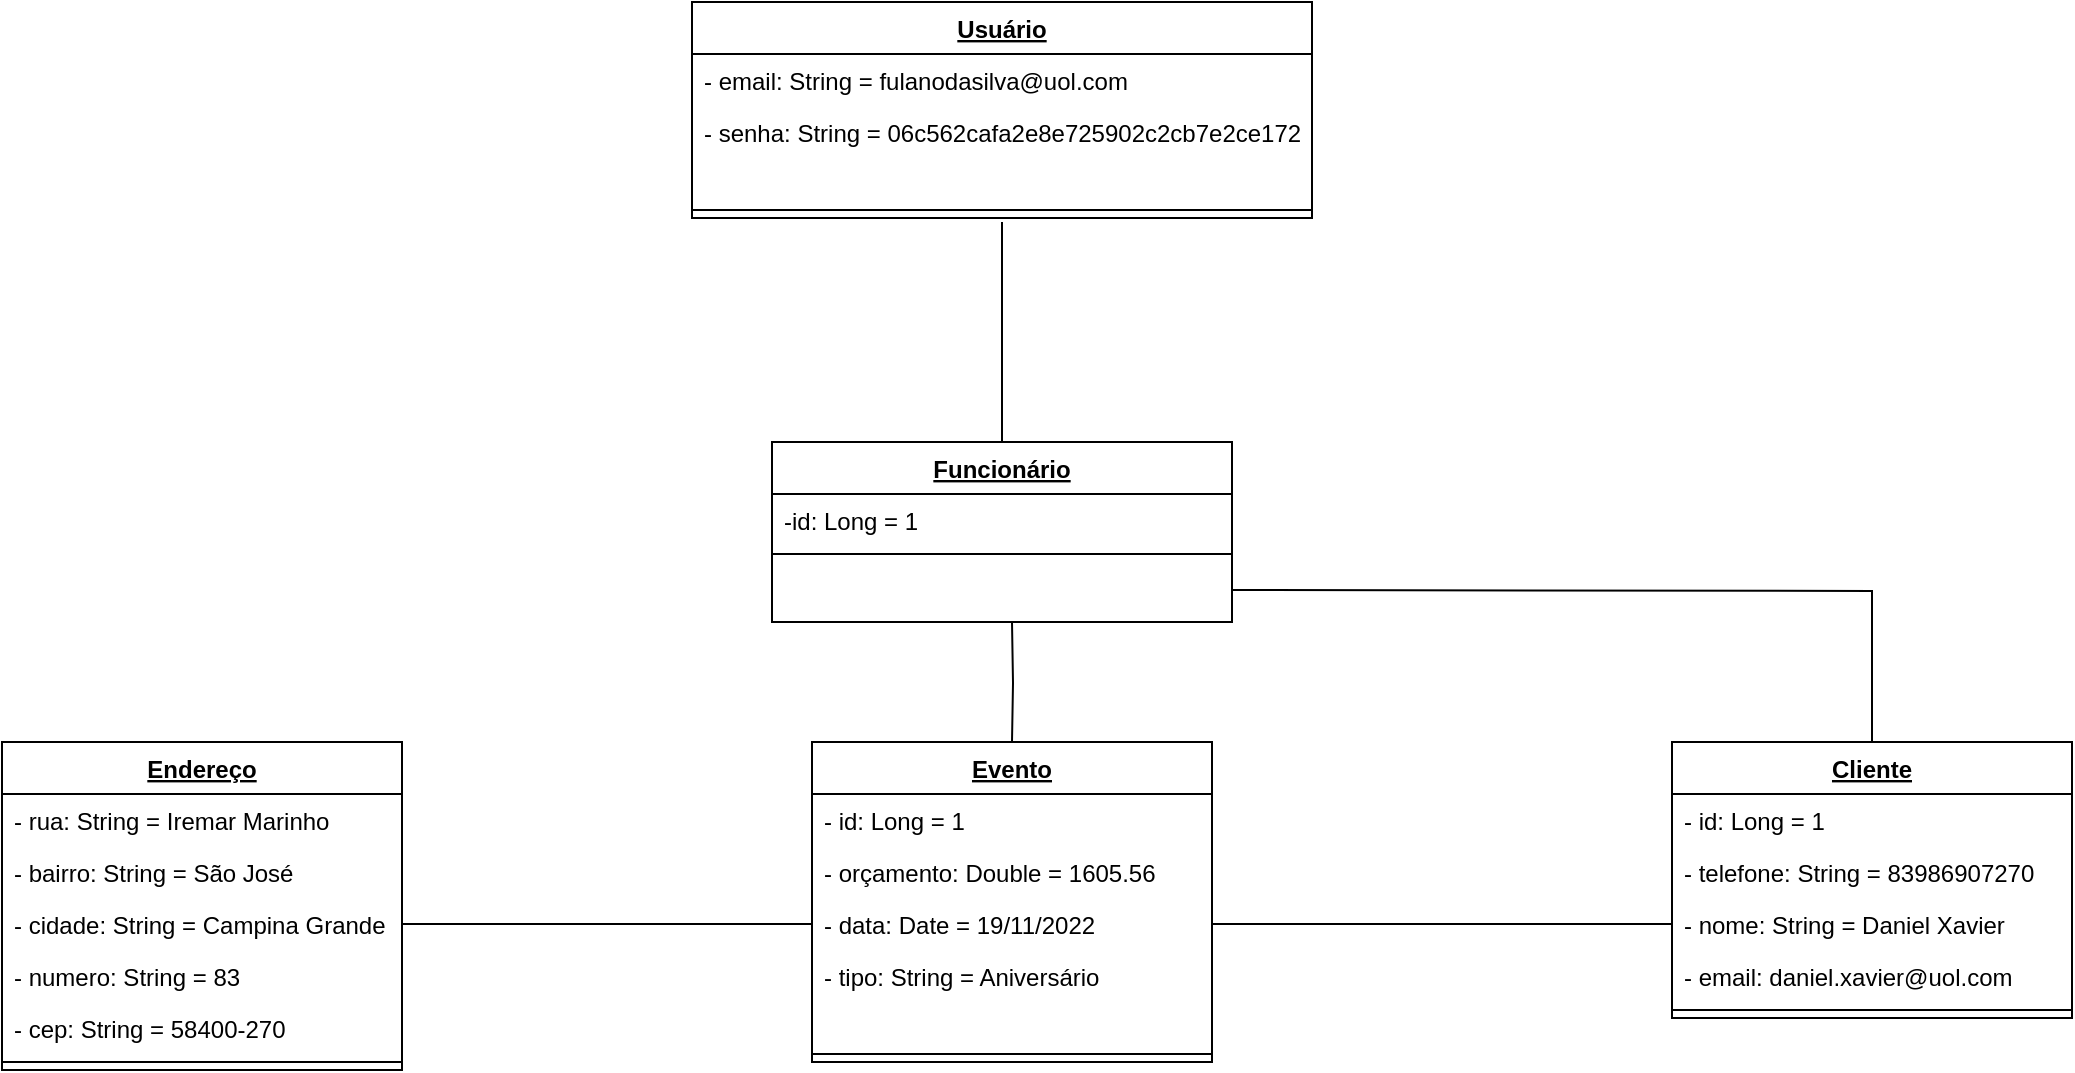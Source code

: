 <mxfile version="16.6.4" type="device"><diagram id="gLpR98S5ay8ODqW90B6S" name="Page-1"><mxGraphModel dx="2204" dy="764" grid="1" gridSize="10" guides="1" tooltips="1" connect="1" arrows="1" fold="1" page="1" pageScale="1" pageWidth="827" pageHeight="1169" math="0" shadow="0"><root><mxCell id="0"/><mxCell id="1" parent="0"/><mxCell id="N7dOBWKhzy0wbSYVfnhw-17" value="Usuário" style="swimlane;fontStyle=5;align=center;verticalAlign=top;childLayout=stackLayout;horizontal=1;startSize=26;horizontalStack=0;resizeParent=1;resizeParentMax=0;resizeLast=0;collapsible=1;marginBottom=0;" vertex="1" parent="1"><mxGeometry x="-15" y="190" width="310" height="108" as="geometry"><mxRectangle x="290" y="240" width="350" height="160" as="alternateBounds"/></mxGeometry></mxCell><mxCell id="N7dOBWKhzy0wbSYVfnhw-21" value="- email: String = fulanodasilva@uol.com" style="text;strokeColor=none;fillColor=none;align=left;verticalAlign=top;spacingLeft=4;spacingRight=4;overflow=hidden;rotatable=0;points=[[0,0.5],[1,0.5]];portConstraint=eastwest;" vertex="1" parent="N7dOBWKhzy0wbSYVfnhw-17"><mxGeometry y="26" width="310" height="26" as="geometry"/></mxCell><mxCell id="N7dOBWKhzy0wbSYVfnhw-18" value="- senha: String = 06c562cafa2e8e725902c2cb7e2ce172" style="text;strokeColor=none;fillColor=none;align=left;verticalAlign=top;spacingLeft=4;spacingRight=4;overflow=hidden;rotatable=0;points=[[0,0.5],[1,0.5]];portConstraint=eastwest;" vertex="1" parent="N7dOBWKhzy0wbSYVfnhw-17"><mxGeometry y="52" width="310" height="48" as="geometry"/></mxCell><mxCell id="N7dOBWKhzy0wbSYVfnhw-19" value="" style="line;strokeWidth=1;fillColor=none;align=left;verticalAlign=middle;spacingTop=-1;spacingLeft=3;spacingRight=3;rotatable=0;labelPosition=right;points=[];portConstraint=eastwest;" vertex="1" parent="N7dOBWKhzy0wbSYVfnhw-17"><mxGeometry y="100" width="310" height="8" as="geometry"/></mxCell><mxCell id="N7dOBWKhzy0wbSYVfnhw-38" style="edgeStyle=orthogonalEdgeStyle;rounded=0;orthogonalLoop=1;jettySize=auto;html=1;exitX=0.5;exitY=1;exitDx=0;exitDy=0;endArrow=none;endFill=0;" edge="1" parent="1" target="N7dOBWKhzy0wbSYVfnhw-34"><mxGeometry relative="1" as="geometry"><mxPoint x="145" y="500" as="sourcePoint"/></mxGeometry></mxCell><mxCell id="N7dOBWKhzy0wbSYVfnhw-34" value="Evento" style="swimlane;fontStyle=5;align=center;verticalAlign=top;childLayout=stackLayout;horizontal=1;startSize=26;horizontalStack=0;resizeParent=1;resizeParentMax=0;resizeLast=0;collapsible=1;marginBottom=0;" vertex="1" parent="1"><mxGeometry x="45" y="560" width="200" height="160" as="geometry"><mxRectangle x="290" y="240" width="350" height="160" as="alternateBounds"/></mxGeometry></mxCell><mxCell id="N7dOBWKhzy0wbSYVfnhw-35" value="- id: Long = 1" style="text;strokeColor=none;fillColor=none;align=left;verticalAlign=top;spacingLeft=4;spacingRight=4;overflow=hidden;rotatable=0;points=[[0,0.5],[1,0.5]];portConstraint=eastwest;" vertex="1" parent="N7dOBWKhzy0wbSYVfnhw-34"><mxGeometry y="26" width="200" height="26" as="geometry"/></mxCell><mxCell id="N7dOBWKhzy0wbSYVfnhw-39" value="- orçamento: Double = 1605.56" style="text;strokeColor=none;fillColor=none;align=left;verticalAlign=top;spacingLeft=4;spacingRight=4;overflow=hidden;rotatable=0;points=[[0,0.5],[1,0.5]];portConstraint=eastwest;" vertex="1" parent="N7dOBWKhzy0wbSYVfnhw-34"><mxGeometry y="52" width="200" height="26" as="geometry"/></mxCell><mxCell id="N7dOBWKhzy0wbSYVfnhw-40" value="- data: Date = 19/11/2022&#10;" style="text;strokeColor=none;fillColor=none;align=left;verticalAlign=top;spacingLeft=4;spacingRight=4;overflow=hidden;rotatable=0;points=[[0,0.5],[1,0.5]];portConstraint=eastwest;" vertex="1" parent="N7dOBWKhzy0wbSYVfnhw-34"><mxGeometry y="78" width="200" height="26" as="geometry"/></mxCell><mxCell id="N7dOBWKhzy0wbSYVfnhw-36" value="- tipo: String = Aniversário" style="text;strokeColor=none;fillColor=none;align=left;verticalAlign=top;spacingLeft=4;spacingRight=4;overflow=hidden;rotatable=0;points=[[0,0.5],[1,0.5]];portConstraint=eastwest;" vertex="1" parent="N7dOBWKhzy0wbSYVfnhw-34"><mxGeometry y="104" width="200" height="48" as="geometry"/></mxCell><mxCell id="N7dOBWKhzy0wbSYVfnhw-37" value="" style="line;strokeWidth=1;fillColor=none;align=left;verticalAlign=middle;spacingTop=-1;spacingLeft=3;spacingRight=3;rotatable=0;labelPosition=right;points=[];portConstraint=eastwest;" vertex="1" parent="N7dOBWKhzy0wbSYVfnhw-34"><mxGeometry y="152" width="200" height="8" as="geometry"/></mxCell><mxCell id="N7dOBWKhzy0wbSYVfnhw-41" value="Endereço" style="swimlane;fontStyle=5;align=center;verticalAlign=top;childLayout=stackLayout;horizontal=1;startSize=26;horizontalStack=0;resizeParent=1;resizeParentMax=0;resizeLast=0;collapsible=1;marginBottom=0;" vertex="1" parent="1"><mxGeometry x="-360" y="560" width="200" height="164" as="geometry"><mxRectangle x="290" y="240" width="350" height="160" as="alternateBounds"/></mxGeometry></mxCell><mxCell id="N7dOBWKhzy0wbSYVfnhw-42" value="- rua: String = Iremar Marinho" style="text;strokeColor=none;fillColor=none;align=left;verticalAlign=top;spacingLeft=4;spacingRight=4;overflow=hidden;rotatable=0;points=[[0,0.5],[1,0.5]];portConstraint=eastwest;" vertex="1" parent="N7dOBWKhzy0wbSYVfnhw-41"><mxGeometry y="26" width="200" height="26" as="geometry"/></mxCell><mxCell id="N7dOBWKhzy0wbSYVfnhw-43" value="- bairro: String = São José" style="text;strokeColor=none;fillColor=none;align=left;verticalAlign=top;spacingLeft=4;spacingRight=4;overflow=hidden;rotatable=0;points=[[0,0.5],[1,0.5]];portConstraint=eastwest;" vertex="1" parent="N7dOBWKhzy0wbSYVfnhw-41"><mxGeometry y="52" width="200" height="26" as="geometry"/></mxCell><mxCell id="N7dOBWKhzy0wbSYVfnhw-44" value="- cidade: String = Campina Grande" style="text;strokeColor=none;fillColor=none;align=left;verticalAlign=top;spacingLeft=4;spacingRight=4;overflow=hidden;rotatable=0;points=[[0,0.5],[1,0.5]];portConstraint=eastwest;" vertex="1" parent="N7dOBWKhzy0wbSYVfnhw-41"><mxGeometry y="78" width="200" height="26" as="geometry"/></mxCell><mxCell id="N7dOBWKhzy0wbSYVfnhw-47" value="- numero: String = 83" style="text;strokeColor=none;fillColor=none;align=left;verticalAlign=top;spacingLeft=4;spacingRight=4;overflow=hidden;rotatable=0;points=[[0,0.5],[1,0.5]];portConstraint=eastwest;" vertex="1" parent="N7dOBWKhzy0wbSYVfnhw-41"><mxGeometry y="104" width="200" height="26" as="geometry"/></mxCell><mxCell id="N7dOBWKhzy0wbSYVfnhw-48" value="- cep: String = 58400-270" style="text;strokeColor=none;fillColor=none;align=left;verticalAlign=top;spacingLeft=4;spacingRight=4;overflow=hidden;rotatable=0;points=[[0,0.5],[1,0.5]];portConstraint=eastwest;" vertex="1" parent="N7dOBWKhzy0wbSYVfnhw-41"><mxGeometry y="130" width="200" height="26" as="geometry"/></mxCell><mxCell id="N7dOBWKhzy0wbSYVfnhw-46" value="" style="line;strokeWidth=1;fillColor=none;align=left;verticalAlign=middle;spacingTop=-1;spacingLeft=3;spacingRight=3;rotatable=0;labelPosition=right;points=[];portConstraint=eastwest;" vertex="1" parent="N7dOBWKhzy0wbSYVfnhw-41"><mxGeometry y="156" width="200" height="8" as="geometry"/></mxCell><mxCell id="N7dOBWKhzy0wbSYVfnhw-49" style="edgeStyle=orthogonalEdgeStyle;rounded=0;orthogonalLoop=1;jettySize=auto;html=1;exitX=1;exitY=0.5;exitDx=0;exitDy=0;entryX=0;entryY=0.5;entryDx=0;entryDy=0;endArrow=none;endFill=0;" edge="1" parent="1" source="N7dOBWKhzy0wbSYVfnhw-44" target="N7dOBWKhzy0wbSYVfnhw-40"><mxGeometry relative="1" as="geometry"/></mxCell><mxCell id="N7dOBWKhzy0wbSYVfnhw-50" value="Cliente" style="swimlane;fontStyle=5;align=center;verticalAlign=top;childLayout=stackLayout;horizontal=1;startSize=26;horizontalStack=0;resizeParent=1;resizeParentMax=0;resizeLast=0;collapsible=1;marginBottom=0;" vertex="1" parent="1"><mxGeometry x="475" y="560" width="200" height="138" as="geometry"><mxRectangle x="290" y="240" width="350" height="160" as="alternateBounds"/></mxGeometry></mxCell><mxCell id="N7dOBWKhzy0wbSYVfnhw-51" value="- id: Long = 1" style="text;strokeColor=none;fillColor=none;align=left;verticalAlign=top;spacingLeft=4;spacingRight=4;overflow=hidden;rotatable=0;points=[[0,0.5],[1,0.5]];portConstraint=eastwest;" vertex="1" parent="N7dOBWKhzy0wbSYVfnhw-50"><mxGeometry y="26" width="200" height="26" as="geometry"/></mxCell><mxCell id="N7dOBWKhzy0wbSYVfnhw-52" value="- telefone: String = 83986907270" style="text;strokeColor=none;fillColor=none;align=left;verticalAlign=top;spacingLeft=4;spacingRight=4;overflow=hidden;rotatable=0;points=[[0,0.5],[1,0.5]];portConstraint=eastwest;" vertex="1" parent="N7dOBWKhzy0wbSYVfnhw-50"><mxGeometry y="52" width="200" height="26" as="geometry"/></mxCell><mxCell id="N7dOBWKhzy0wbSYVfnhw-53" value="- nome: String = Daniel Xavier" style="text;strokeColor=none;fillColor=none;align=left;verticalAlign=top;spacingLeft=4;spacingRight=4;overflow=hidden;rotatable=0;points=[[0,0.5],[1,0.5]];portConstraint=eastwest;" vertex="1" parent="N7dOBWKhzy0wbSYVfnhw-50"><mxGeometry y="78" width="200" height="26" as="geometry"/></mxCell><mxCell id="N7dOBWKhzy0wbSYVfnhw-58" value="- email: daniel.xavier@uol.com" style="text;strokeColor=none;fillColor=none;align=left;verticalAlign=top;spacingLeft=4;spacingRight=4;overflow=hidden;rotatable=0;points=[[0,0.5],[1,0.5]];portConstraint=eastwest;" vertex="1" parent="N7dOBWKhzy0wbSYVfnhw-50"><mxGeometry y="104" width="200" height="26" as="geometry"/></mxCell><mxCell id="N7dOBWKhzy0wbSYVfnhw-55" value="" style="line;strokeWidth=1;fillColor=none;align=left;verticalAlign=middle;spacingTop=-1;spacingLeft=3;spacingRight=3;rotatable=0;labelPosition=right;points=[];portConstraint=eastwest;" vertex="1" parent="N7dOBWKhzy0wbSYVfnhw-50"><mxGeometry y="130" width="200" height="8" as="geometry"/></mxCell><mxCell id="N7dOBWKhzy0wbSYVfnhw-57" style="edgeStyle=orthogonalEdgeStyle;rounded=0;orthogonalLoop=1;jettySize=auto;html=1;exitX=0;exitY=0.5;exitDx=0;exitDy=0;entryX=1;entryY=0.5;entryDx=0;entryDy=0;endArrow=none;endFill=0;" edge="1" parent="1" source="N7dOBWKhzy0wbSYVfnhw-53" target="N7dOBWKhzy0wbSYVfnhw-40"><mxGeometry relative="1" as="geometry"/></mxCell><mxCell id="N7dOBWKhzy0wbSYVfnhw-90" style="edgeStyle=orthogonalEdgeStyle;rounded=0;orthogonalLoop=1;jettySize=auto;html=1;exitX=0.5;exitY=0;exitDx=0;exitDy=0;endArrow=none;endFill=0;" edge="1" parent="1" source="N7dOBWKhzy0wbSYVfnhw-59"><mxGeometry relative="1" as="geometry"><mxPoint x="140" y="300" as="targetPoint"/></mxGeometry></mxCell><mxCell id="N7dOBWKhzy0wbSYVfnhw-59" value="Funcionário" style="swimlane;fontStyle=5;align=center;verticalAlign=top;childLayout=stackLayout;horizontal=1;startSize=26;horizontalStack=0;resizeParent=1;resizeLast=0;collapsible=1;marginBottom=0;rounded=0;shadow=0;strokeWidth=1;" vertex="1" parent="1"><mxGeometry x="25" y="410" width="230" height="90" as="geometry"><mxRectangle x="130" y="380" width="160" height="26" as="alternateBounds"/></mxGeometry></mxCell><mxCell id="N7dOBWKhzy0wbSYVfnhw-60" value="-id: Long = 1" style="text;align=left;verticalAlign=top;spacingLeft=4;spacingRight=4;overflow=hidden;rotatable=0;points=[[0,0.5],[1,0.5]];portConstraint=eastwest;" vertex="1" parent="N7dOBWKhzy0wbSYVfnhw-59"><mxGeometry y="26" width="230" height="26" as="geometry"/></mxCell><mxCell id="N7dOBWKhzy0wbSYVfnhw-61" value="" style="line;html=1;strokeWidth=1;align=left;verticalAlign=middle;spacingTop=-1;spacingLeft=3;spacingRight=3;rotatable=0;labelPosition=right;points=[];portConstraint=eastwest;" vertex="1" parent="N7dOBWKhzy0wbSYVfnhw-59"><mxGeometry y="52" width="230" height="8" as="geometry"/></mxCell><mxCell id="N7dOBWKhzy0wbSYVfnhw-85" style="edgeStyle=orthogonalEdgeStyle;rounded=0;orthogonalLoop=1;jettySize=auto;html=1;exitX=1;exitY=0.5;exitDx=0;exitDy=0;entryX=0.5;entryY=0;entryDx=0;entryDy=0;endArrow=none;endFill=0;" edge="1" parent="1" target="N7dOBWKhzy0wbSYVfnhw-50"><mxGeometry relative="1" as="geometry"><mxPoint x="255" y="484" as="sourcePoint"/></mxGeometry></mxCell></root></mxGraphModel></diagram></mxfile>